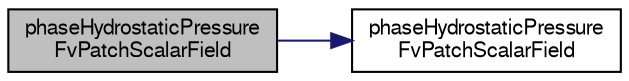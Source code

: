 digraph "phaseHydrostaticPressureFvPatchScalarField"
{
  bgcolor="transparent";
  edge [fontname="FreeSans",fontsize="10",labelfontname="FreeSans",labelfontsize="10"];
  node [fontname="FreeSans",fontsize="10",shape=record];
  rankdir="LR";
  Node14 [label="phaseHydrostaticPressure\lFvPatchScalarField",height=0.2,width=0.4,color="black", fillcolor="grey75", style="filled", fontcolor="black"];
  Node14 -> Node15 [color="midnightblue",fontsize="10",style="solid",fontname="FreeSans"];
  Node15 [label="phaseHydrostaticPressure\lFvPatchScalarField",height=0.2,width=0.4,color="black",URL="$a22210.html#aa02e8263935eb6fdccdb7f2196996683",tooltip="Construct from patch and internal field. "];
}
